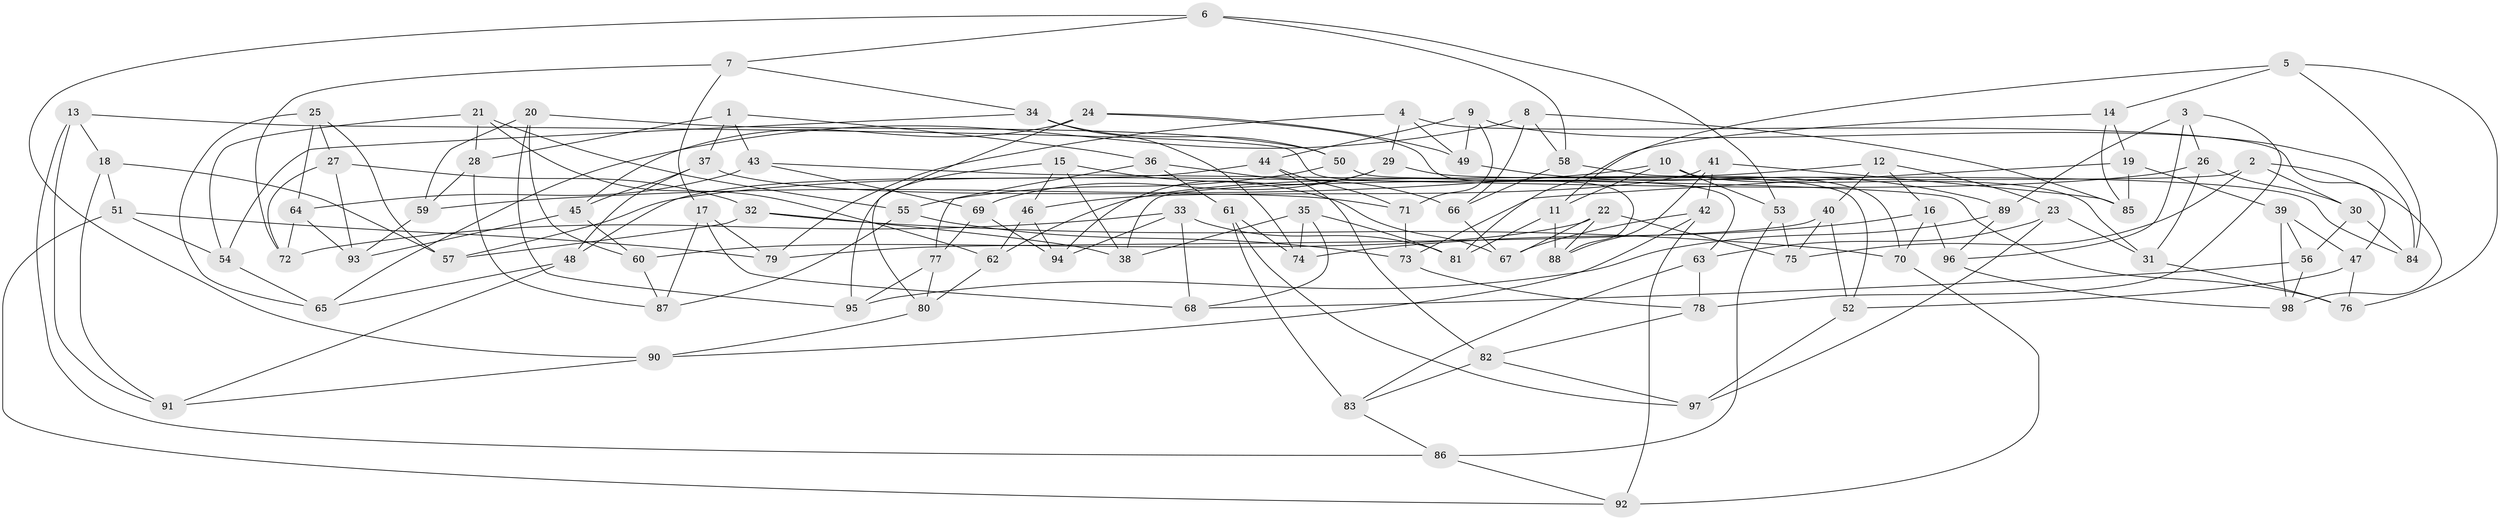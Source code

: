 // coarse degree distribution, {6: 0.48333333333333334, 5: 0.15, 3: 0.05, 4: 0.31666666666666665}
// Generated by graph-tools (version 1.1) at 2025/24/03/03/25 07:24:22]
// undirected, 98 vertices, 196 edges
graph export_dot {
graph [start="1"]
  node [color=gray90,style=filled];
  1;
  2;
  3;
  4;
  5;
  6;
  7;
  8;
  9;
  10;
  11;
  12;
  13;
  14;
  15;
  16;
  17;
  18;
  19;
  20;
  21;
  22;
  23;
  24;
  25;
  26;
  27;
  28;
  29;
  30;
  31;
  32;
  33;
  34;
  35;
  36;
  37;
  38;
  39;
  40;
  41;
  42;
  43;
  44;
  45;
  46;
  47;
  48;
  49;
  50;
  51;
  52;
  53;
  54;
  55;
  56;
  57;
  58;
  59;
  60;
  61;
  62;
  63;
  64;
  65;
  66;
  67;
  68;
  69;
  70;
  71;
  72;
  73;
  74;
  75;
  76;
  77;
  78;
  79;
  80;
  81;
  82;
  83;
  84;
  85;
  86;
  87;
  88;
  89;
  90;
  91;
  92;
  93;
  94;
  95;
  96;
  97;
  98;
  1 -- 43;
  1 -- 37;
  1 -- 36;
  1 -- 28;
  2 -- 38;
  2 -- 30;
  2 -- 98;
  2 -- 75;
  3 -- 89;
  3 -- 26;
  3 -- 78;
  3 -- 96;
  4 -- 29;
  4 -- 47;
  4 -- 49;
  4 -- 79;
  5 -- 84;
  5 -- 14;
  5 -- 11;
  5 -- 76;
  6 -- 7;
  6 -- 90;
  6 -- 53;
  6 -- 58;
  7 -- 34;
  7 -- 17;
  7 -- 72;
  8 -- 65;
  8 -- 66;
  8 -- 85;
  8 -- 58;
  9 -- 84;
  9 -- 49;
  9 -- 71;
  9 -- 44;
  10 -- 53;
  10 -- 59;
  10 -- 11;
  10 -- 31;
  11 -- 88;
  11 -- 81;
  12 -- 40;
  12 -- 16;
  12 -- 23;
  12 -- 62;
  13 -- 63;
  13 -- 86;
  13 -- 91;
  13 -- 18;
  14 -- 81;
  14 -- 19;
  14 -- 85;
  15 -- 67;
  15 -- 46;
  15 -- 95;
  15 -- 38;
  16 -- 74;
  16 -- 96;
  16 -- 70;
  17 -- 87;
  17 -- 68;
  17 -- 79;
  18 -- 91;
  18 -- 51;
  18 -- 57;
  19 -- 85;
  19 -- 39;
  19 -- 73;
  20 -- 95;
  20 -- 50;
  20 -- 60;
  20 -- 59;
  21 -- 62;
  21 -- 28;
  21 -- 55;
  21 -- 54;
  22 -- 75;
  22 -- 67;
  22 -- 88;
  22 -- 60;
  23 -- 97;
  23 -- 31;
  23 -- 63;
  24 -- 88;
  24 -- 49;
  24 -- 80;
  24 -- 45;
  25 -- 64;
  25 -- 27;
  25 -- 65;
  25 -- 57;
  26 -- 57;
  26 -- 30;
  26 -- 31;
  27 -- 93;
  27 -- 72;
  27 -- 32;
  28 -- 59;
  28 -- 87;
  29 -- 84;
  29 -- 69;
  29 -- 94;
  30 -- 84;
  30 -- 56;
  31 -- 76;
  32 -- 38;
  32 -- 57;
  32 -- 70;
  33 -- 81;
  33 -- 68;
  33 -- 72;
  33 -- 94;
  34 -- 54;
  34 -- 74;
  34 -- 50;
  35 -- 81;
  35 -- 68;
  35 -- 38;
  35 -- 74;
  36 -- 66;
  36 -- 61;
  36 -- 77;
  37 -- 71;
  37 -- 48;
  37 -- 45;
  39 -- 47;
  39 -- 56;
  39 -- 98;
  40 -- 52;
  40 -- 75;
  40 -- 79;
  41 -- 42;
  41 -- 85;
  41 -- 88;
  41 -- 46;
  42 -- 90;
  42 -- 92;
  42 -- 67;
  43 -- 76;
  43 -- 64;
  43 -- 69;
  44 -- 48;
  44 -- 82;
  44 -- 71;
  45 -- 60;
  45 -- 93;
  46 -- 94;
  46 -- 62;
  47 -- 52;
  47 -- 76;
  48 -- 65;
  48 -- 91;
  49 -- 89;
  50 -- 52;
  50 -- 55;
  51 -- 92;
  51 -- 54;
  51 -- 79;
  52 -- 97;
  53 -- 75;
  53 -- 86;
  54 -- 65;
  55 -- 87;
  55 -- 73;
  56 -- 98;
  56 -- 68;
  58 -- 66;
  58 -- 70;
  59 -- 93;
  60 -- 87;
  61 -- 74;
  61 -- 97;
  61 -- 83;
  62 -- 80;
  63 -- 78;
  63 -- 83;
  64 -- 93;
  64 -- 72;
  66 -- 67;
  69 -- 94;
  69 -- 77;
  70 -- 92;
  71 -- 73;
  73 -- 78;
  77 -- 95;
  77 -- 80;
  78 -- 82;
  80 -- 90;
  82 -- 97;
  82 -- 83;
  83 -- 86;
  86 -- 92;
  89 -- 95;
  89 -- 96;
  90 -- 91;
  96 -- 98;
}
